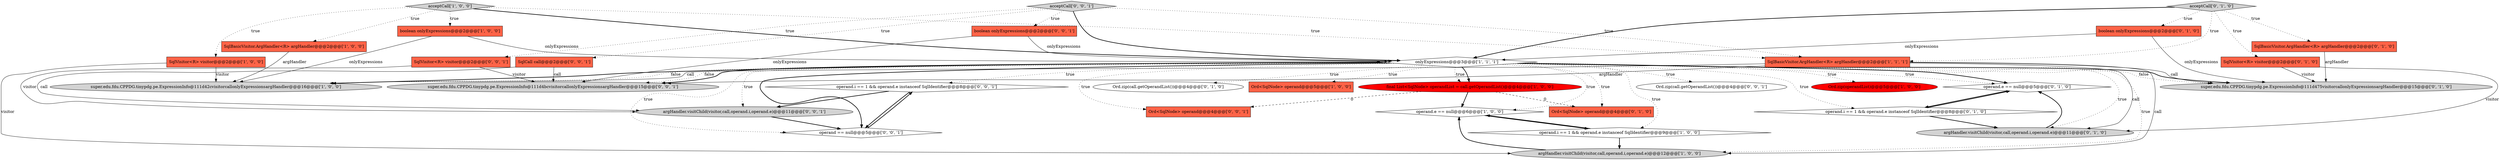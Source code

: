 digraph {
2 [style = filled, label = "acceptCall['1', '0', '0']", fillcolor = lightgray, shape = diamond image = "AAA0AAABBB1BBB"];
30 [style = filled, label = "super.edu.fdu.CPPDG.tinypdg.pe.ExpressionInfo@111d4bcvisitorcallonlyExpressionsargHandler@@@15@@@['0', '0', '1']", fillcolor = lightgray, shape = ellipse image = "AAA0AAABBB3BBB"];
23 [style = filled, label = "acceptCall['0', '0', '1']", fillcolor = lightgray, shape = diamond image = "AAA0AAABBB3BBB"];
16 [style = filled, label = "SqlBasicVisitor.ArgHandler<R> argHandler@@@2@@@['0', '1', '0']", fillcolor = tomato, shape = box image = "AAA0AAABBB2BBB"];
25 [style = filled, label = "operand.i == 1 && operand.e instanceof SqlIdentifier@@@8@@@['0', '0', '1']", fillcolor = white, shape = diamond image = "AAA0AAABBB3BBB"];
32 [style = filled, label = "argHandler.visitChild(visitor,call,operand.i,operand.e)@@@11@@@['0', '0', '1']", fillcolor = lightgray, shape = ellipse image = "AAA0AAABBB3BBB"];
3 [style = filled, label = "final List<SqlNode> operandList = call.getOperandList()@@@4@@@['1', '0', '0']", fillcolor = red, shape = ellipse image = "AAA1AAABBB1BBB"];
6 [style = filled, label = "onlyExpressions@@@3@@@['1', '1', '1']", fillcolor = white, shape = diamond image = "AAA0AAABBB1BBB"];
5 [style = filled, label = "operand.e == null@@@6@@@['1', '0', '0']", fillcolor = white, shape = diamond image = "AAA0AAABBB1BBB"];
8 [style = filled, label = "SqlVisitor<R> visitor@@@2@@@['1', '0', '0']", fillcolor = tomato, shape = box image = "AAA0AAABBB1BBB"];
15 [style = filled, label = "SqlVisitor<R> visitor@@@2@@@['0', '1', '0']", fillcolor = tomato, shape = box image = "AAA0AAABBB2BBB"];
17 [style = filled, label = "Ord.zip(call.getOperandList())@@@4@@@['0', '1', '0']", fillcolor = white, shape = ellipse image = "AAA0AAABBB2BBB"];
13 [style = filled, label = "boolean onlyExpressions@@@2@@@['0', '1', '0']", fillcolor = tomato, shape = box image = "AAA0AAABBB2BBB"];
29 [style = filled, label = "SqlVisitor<R> visitor@@@2@@@['0', '0', '1']", fillcolor = tomato, shape = box image = "AAA0AAABBB3BBB"];
21 [style = filled, label = "operand.e == null@@@5@@@['0', '1', '0']", fillcolor = white, shape = diamond image = "AAA0AAABBB2BBB"];
4 [style = filled, label = "Ord<SqlNode> operand@@@5@@@['1', '0', '0']", fillcolor = tomato, shape = box image = "AAA0AAABBB1BBB"];
22 [style = filled, label = "argHandler.visitChild(visitor,call,operand.i,operand.e)@@@11@@@['0', '1', '0']", fillcolor = lightgray, shape = ellipse image = "AAA0AAABBB2BBB"];
0 [style = filled, label = "operand.i == 1 && operand.e instanceof SqlIdentifier@@@9@@@['1', '0', '0']", fillcolor = white, shape = diamond image = "AAA0AAABBB1BBB"];
31 [style = filled, label = "operand == null@@@5@@@['0', '0', '1']", fillcolor = white, shape = diamond image = "AAA0AAABBB3BBB"];
19 [style = filled, label = "operand.i == 1 && operand.e instanceof SqlIdentifier@@@8@@@['0', '1', '0']", fillcolor = white, shape = diamond image = "AAA0AAABBB2BBB"];
14 [style = filled, label = "acceptCall['0', '1', '0']", fillcolor = lightgray, shape = diamond image = "AAA0AAABBB2BBB"];
20 [style = filled, label = "Ord<SqlNode> operand@@@4@@@['0', '1', '0']", fillcolor = tomato, shape = box image = "AAA1AAABBB2BBB"];
24 [style = filled, label = "Ord.zip(call.getOperandList())@@@4@@@['0', '0', '1']", fillcolor = white, shape = ellipse image = "AAA0AAABBB3BBB"];
11 [style = filled, label = "super.edu.fdu.CPPDG.tinypdg.pe.ExpressionInfo@111d42cvisitorcallonlyExpressionsargHandler@@@16@@@['1', '0', '0']", fillcolor = lightgray, shape = ellipse image = "AAA0AAABBB1BBB"];
7 [style = filled, label = "SqlBasicVisitor.ArgHandler<R> argHandler@@@2@@@['1', '0', '0']", fillcolor = tomato, shape = box image = "AAA0AAABBB1BBB"];
1 [style = filled, label = "argHandler.visitChild(visitor,call,operand.i,operand.e)@@@12@@@['1', '0', '0']", fillcolor = lightgray, shape = ellipse image = "AAA0AAABBB1BBB"];
26 [style = filled, label = "SqlCall call@@@2@@@['0', '0', '1']", fillcolor = tomato, shape = box image = "AAA0AAABBB3BBB"];
9 [style = filled, label = "Ord.zip(operandList)@@@5@@@['1', '0', '0']", fillcolor = red, shape = ellipse image = "AAA1AAABBB1BBB"];
27 [style = filled, label = "Ord<SqlNode> operand@@@4@@@['0', '0', '1']", fillcolor = tomato, shape = box image = "AAA0AAABBB3BBB"];
28 [style = filled, label = "boolean onlyExpressions@@@2@@@['0', '0', '1']", fillcolor = tomato, shape = box image = "AAA0AAABBB3BBB"];
12 [style = filled, label = "SqlBasicVisitor.ArgHandler<R> argHandler@@@2@@@['1', '1', '1']", fillcolor = tomato, shape = box image = "AAA0AAABBB1BBB"];
10 [style = filled, label = "boolean onlyExpressions@@@2@@@['1', '0', '0']", fillcolor = tomato, shape = box image = "AAA0AAABBB1BBB"];
18 [style = filled, label = "super.edu.fdu.CPPDG.tinypdg.pe.ExpressionInfo@111d475visitorcallonlyExpressionsargHandler@@@15@@@['0', '1', '0']", fillcolor = lightgray, shape = ellipse image = "AAA0AAABBB2BBB"];
2->10 [style = dotted, label="true"];
1->5 [style = bold, label=""];
16->18 [style = solid, label="argHandler"];
6->11 [style = dotted, label="false"];
6->24 [style = dotted, label="true"];
6->3 [style = bold, label=""];
26->30 [style = solid, label="call"];
31->25 [style = bold, label=""];
14->12 [style = dotted, label="true"];
6->31 [style = dotted, label="true"];
21->19 [style = bold, label=""];
28->30 [style = solid, label="onlyExpressions"];
8->11 [style = solid, label="visitor"];
2->6 [style = bold, label=""];
6->21 [style = bold, label=""];
6->18 [style = bold, label=""];
23->28 [style = dotted, label="true"];
3->27 [style = dashed, label="0"];
6->1 [style = dotted, label="true"];
25->32 [style = bold, label=""];
22->21 [style = bold, label=""];
8->1 [style = solid, label="visitor"];
6->32 [style = dotted, label="true"];
15->22 [style = solid, label="visitor"];
6->22 [style = dotted, label="true"];
28->6 [style = solid, label="onlyExpressions"];
10->11 [style = solid, label="onlyExpressions"];
6->19 [style = dotted, label="true"];
7->11 [style = solid, label="argHandler"];
6->17 [style = dotted, label="true"];
14->13 [style = dotted, label="true"];
10->6 [style = solid, label="onlyExpressions"];
29->32 [style = solid, label="visitor"];
15->18 [style = solid, label="visitor"];
6->20 [style = dotted, label="true"];
25->31 [style = bold, label=""];
12->30 [style = solid, label="argHandler"];
14->16 [style = dotted, label="true"];
13->18 [style = solid, label="onlyExpressions"];
14->15 [style = dotted, label="true"];
6->18 [style = dotted, label="false"];
29->30 [style = solid, label="visitor"];
23->26 [style = dotted, label="true"];
3->5 [style = bold, label=""];
6->31 [style = bold, label=""];
12->11 [style = solid, label="call"];
6->4 [style = dotted, label="true"];
26->32 [style = solid, label="call"];
6->9 [style = dotted, label="true"];
5->0 [style = bold, label=""];
0->1 [style = bold, label=""];
2->7 [style = dotted, label="true"];
6->11 [style = bold, label=""];
23->6 [style = bold, label=""];
12->22 [style = solid, label="call"];
6->25 [style = dotted, label="true"];
3->20 [style = dashed, label="0"];
13->6 [style = solid, label="onlyExpressions"];
2->12 [style = dotted, label="true"];
6->30 [style = dotted, label="false"];
6->0 [style = dotted, label="true"];
6->30 [style = bold, label=""];
6->21 [style = dotted, label="true"];
6->27 [style = dotted, label="true"];
6->3 [style = dotted, label="true"];
23->29 [style = dotted, label="true"];
23->12 [style = dotted, label="true"];
19->22 [style = bold, label=""];
14->6 [style = bold, label=""];
32->31 [style = bold, label=""];
0->5 [style = bold, label=""];
2->8 [style = dotted, label="true"];
6->5 [style = dotted, label="true"];
12->1 [style = solid, label="call"];
12->18 [style = solid, label="call"];
19->21 [style = bold, label=""];
}
